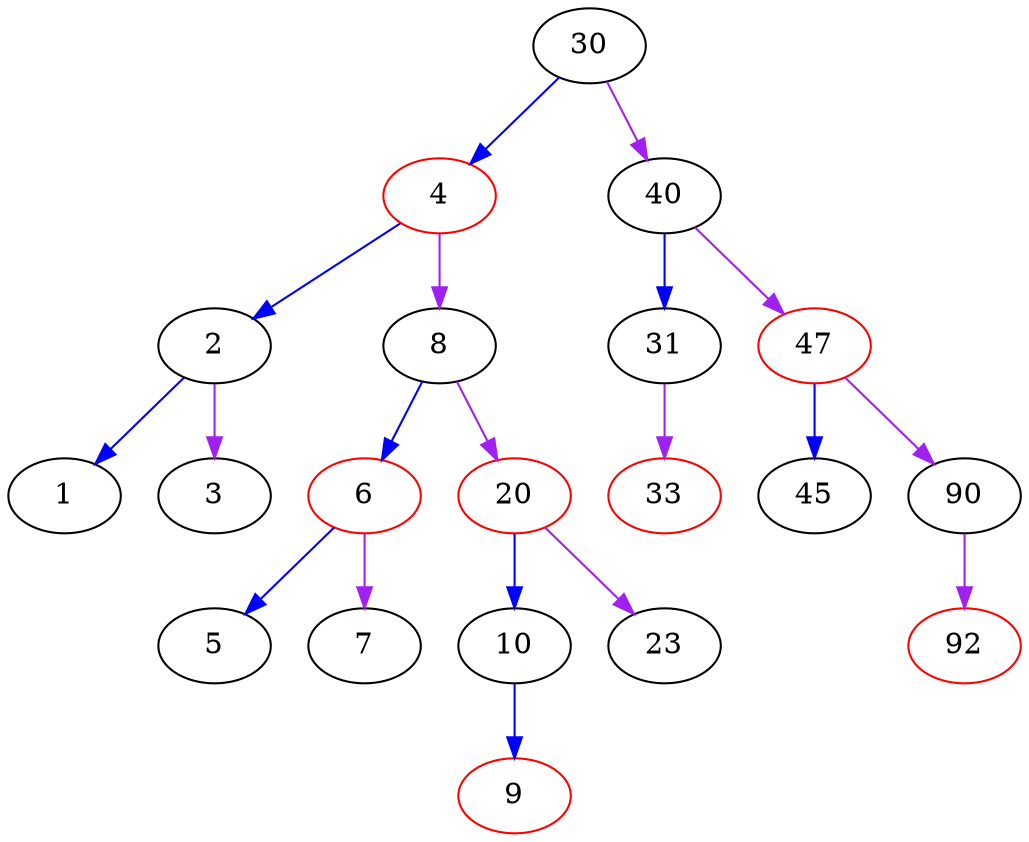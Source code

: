 digraph RedBlackTree {
30 [label="30", color=black]
30 -> 4 [color="blue"]
4 [label="4", color=red]
4 -> 2 [color="blue"]
2 [label="2", color=black]
2 -> 1 [color="blue"]
1 [label="1", color=black]
2 -> 3 [color="purple"]
3 [label="3", color=black]
4 -> 8 [color="purple"]
8 [label="8", color=black]
8 -> 6 [color="blue"]
6 [label="6", color=red]
6 -> 5 [color="blue"]
5 [label="5", color=black]
6 -> 7 [color="purple"]
7 [label="7", color=black]
8 -> 20 [color="purple"]
20 [label="20", color=red]
20 -> 10 [color="blue"]
10 [label="10", color=black]
10 -> 9 [color="blue"]
9 [label="9", color=red]
20 -> 23 [color="purple"]
23 [label="23", color=black]
30 -> 40 [color="purple"]
40 [label="40", color=black]
40 -> 31 [color="blue"]
31 [label="31", color=black]
31 -> 33 [color="purple"]
33 [label="33", color=red]
40 -> 47 [color="purple"]
47 [label="47", color=red]
47 -> 45 [color="blue"]
45 [label="45", color=black]
47 -> 90 [color="purple"]
90 [label="90", color=black]
90 -> 92 [color="purple"]
92 [label="92", color=red]
}
